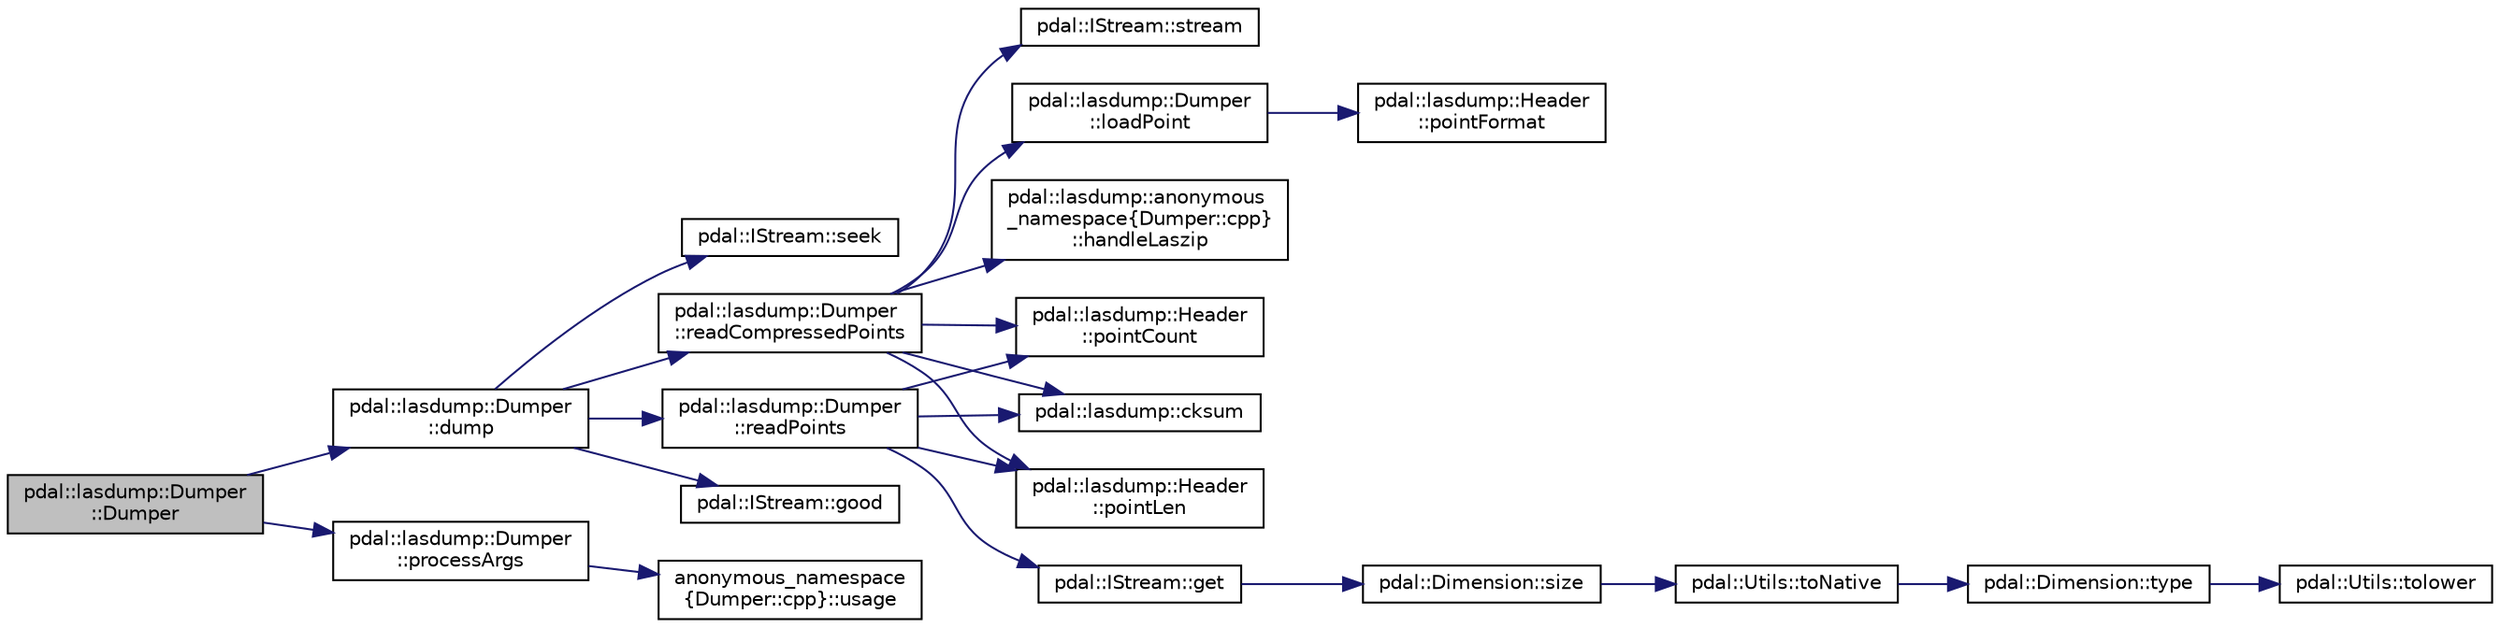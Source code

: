digraph "pdal::lasdump::Dumper::Dumper"
{
  edge [fontname="Helvetica",fontsize="10",labelfontname="Helvetica",labelfontsize="10"];
  node [fontname="Helvetica",fontsize="10",shape=record];
  rankdir="LR";
  Node1 [label="pdal::lasdump::Dumper\l::Dumper",height=0.2,width=0.4,color="black", fillcolor="grey75", style="filled", fontcolor="black"];
  Node1 -> Node2 [color="midnightblue",fontsize="10",style="solid",fontname="Helvetica"];
  Node2 [label="pdal::lasdump::Dumper\l::dump",height=0.2,width=0.4,color="black", fillcolor="white", style="filled",URL="$classpdal_1_1lasdump_1_1Dumper.html#a20d28b8a8a6fec681b12f460d8f88190"];
  Node2 -> Node3 [color="midnightblue",fontsize="10",style="solid",fontname="Helvetica"];
  Node3 [label="pdal::IStream::good",height=0.2,width=0.4,color="black", fillcolor="white", style="filled",URL="$classpdal_1_1IStream.html#aa78d557b2a883e5539e0e4b861632d2f"];
  Node2 -> Node4 [color="midnightblue",fontsize="10",style="solid",fontname="Helvetica"];
  Node4 [label="pdal::IStream::seek",height=0.2,width=0.4,color="black", fillcolor="white", style="filled",URL="$classpdal_1_1IStream.html#af0ce8ed6fcaea7ead21c0e7c5c054812"];
  Node2 -> Node5 [color="midnightblue",fontsize="10",style="solid",fontname="Helvetica"];
  Node5 [label="pdal::lasdump::Dumper\l::readCompressedPoints",height=0.2,width=0.4,color="black", fillcolor="white", style="filled",URL="$classpdal_1_1lasdump_1_1Dumper.html#ad8394ae3963da052ca194ec27454a056"];
  Node5 -> Node6 [color="midnightblue",fontsize="10",style="solid",fontname="Helvetica"];
  Node6 [label="pdal::lasdump::anonymous\l_namespace\{Dumper::cpp\}\l::handleLaszip",height=0.2,width=0.4,color="black", fillcolor="white", style="filled",URL="$namespacepdal_1_1lasdump_1_1anonymous__namespace_02Dumper_8cpp_03.html#a70e6c08ede2926fa73bc7987791cae04"];
  Node5 -> Node7 [color="midnightblue",fontsize="10",style="solid",fontname="Helvetica"];
  Node7 [label="pdal::IStream::stream",height=0.2,width=0.4,color="black", fillcolor="white", style="filled",URL="$classpdal_1_1IStream.html#a985d32fbb5a6a01f04c0e2c3e337b3f6"];
  Node5 -> Node8 [color="midnightblue",fontsize="10",style="solid",fontname="Helvetica"];
  Node8 [label="pdal::lasdump::Header\l::pointLen",height=0.2,width=0.4,color="black", fillcolor="white", style="filled",URL="$classpdal_1_1lasdump_1_1Header.html#ad4c6deef304435a91c4936ec1b5b8b10"];
  Node5 -> Node9 [color="midnightblue",fontsize="10",style="solid",fontname="Helvetica"];
  Node9 [label="pdal::lasdump::Header\l::pointCount",height=0.2,width=0.4,color="black", fillcolor="white", style="filled",URL="$classpdal_1_1lasdump_1_1Header.html#a3b71b27b49e29ea11823f79eb65d3af0",tooltip="Get total number of point records stored in the LAS file. "];
  Node5 -> Node10 [color="midnightblue",fontsize="10",style="solid",fontname="Helvetica"];
  Node10 [label="pdal::lasdump::Dumper\l::loadPoint",height=0.2,width=0.4,color="black", fillcolor="white", style="filled",URL="$classpdal_1_1lasdump_1_1Dumper.html#a70a599ed7ec04c8fb6ef3c8f22a5dddd"];
  Node10 -> Node11 [color="midnightblue",fontsize="10",style="solid",fontname="Helvetica"];
  Node11 [label="pdal::lasdump::Header\l::pointFormat",height=0.2,width=0.4,color="black", fillcolor="white", style="filled",URL="$classpdal_1_1lasdump_1_1Header.html#a98c47063e2e6cd9686415307b8f594cd",tooltip="Get identifier of point data (record) format. "];
  Node5 -> Node12 [color="midnightblue",fontsize="10",style="solid",fontname="Helvetica"];
  Node12 [label="pdal::lasdump::cksum",height=0.2,width=0.4,color="black", fillcolor="white", style="filled",URL="$namespacepdal_1_1lasdump.html#a65aaa17f6d645ce914ff71a947f7198b"];
  Node2 -> Node13 [color="midnightblue",fontsize="10",style="solid",fontname="Helvetica"];
  Node13 [label="pdal::lasdump::Dumper\l::readPoints",height=0.2,width=0.4,color="black", fillcolor="white", style="filled",URL="$classpdal_1_1lasdump_1_1Dumper.html#a5b1454de583f74f7e1120f2b012722f5"];
  Node13 -> Node8 [color="midnightblue",fontsize="10",style="solid",fontname="Helvetica"];
  Node13 -> Node9 [color="midnightblue",fontsize="10",style="solid",fontname="Helvetica"];
  Node13 -> Node14 [color="midnightblue",fontsize="10",style="solid",fontname="Helvetica"];
  Node14 [label="pdal::IStream::get",height=0.2,width=0.4,color="black", fillcolor="white", style="filled",URL="$classpdal_1_1IStream.html#a1868ec9fd091d4af1281c2181315521a"];
  Node14 -> Node15 [color="midnightblue",fontsize="10",style="solid",fontname="Helvetica"];
  Node15 [label="pdal::Dimension::size",height=0.2,width=0.4,color="black", fillcolor="white", style="filled",URL="$namespacepdal_1_1Dimension.html#acf81dae9d5946f3a941f9df154b2329b"];
  Node15 -> Node16 [color="midnightblue",fontsize="10",style="solid",fontname="Helvetica"];
  Node16 [label="pdal::Utils::toNative",height=0.2,width=0.4,color="black", fillcolor="white", style="filled",URL="$namespacepdal_1_1Utils.html#a59253304d0f929e3a3ea00f09636002f"];
  Node16 -> Node17 [color="midnightblue",fontsize="10",style="solid",fontname="Helvetica"];
  Node17 [label="pdal::Dimension::type",height=0.2,width=0.4,color="black", fillcolor="white", style="filled",URL="$namespacepdal_1_1Dimension.html#a880d689fed54aa3ded6f88c9e058c5d2"];
  Node17 -> Node18 [color="midnightblue",fontsize="10",style="solid",fontname="Helvetica"];
  Node18 [label="pdal::Utils::tolower",height=0.2,width=0.4,color="black", fillcolor="white", style="filled",URL="$namespacepdal_1_1Utils.html#a5268937cf695835e55392f752dc02cb2"];
  Node13 -> Node12 [color="midnightblue",fontsize="10",style="solid",fontname="Helvetica"];
  Node1 -> Node19 [color="midnightblue",fontsize="10",style="solid",fontname="Helvetica"];
  Node19 [label="pdal::lasdump::Dumper\l::processArgs",height=0.2,width=0.4,color="black", fillcolor="white", style="filled",URL="$classpdal_1_1lasdump_1_1Dumper.html#a90e951d186633de505a84d2507def9be"];
  Node19 -> Node20 [color="midnightblue",fontsize="10",style="solid",fontname="Helvetica"];
  Node20 [label="anonymous_namespace\l\{Dumper::cpp\}::usage",height=0.2,width=0.4,color="black", fillcolor="white", style="filled",URL="$namespaceanonymous__namespace_02Dumper_8cpp_03.html#a579ae1205d4b4903b810e57078a2dda2"];
}
